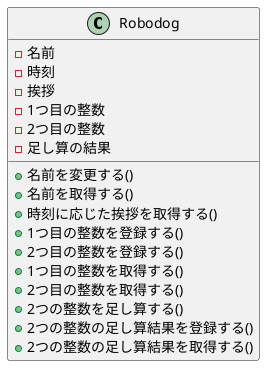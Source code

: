 @startuml .

class Robodog {
  - 名前
  - 時刻
  ' 挨拶はdictで管理
  - 挨拶
  - 1つ目の整数
  - 2つ目の整数
  - 足し算の結果

  + 名前を変更する()
  + 名前を取得する()
  + 時刻に応じた挨拶を取得する()
  + 1つ目の整数を登録する()
  + 2つ目の整数を登録する()
  + 1つ目の整数を取得する()
  + 2つ目の整数を取得する()
  + 2つの整数を足し算する()
  + 2つの整数の足し算結果を登録する()
  + 2つの整数の足し算結果を取得する()
}

@enduml
